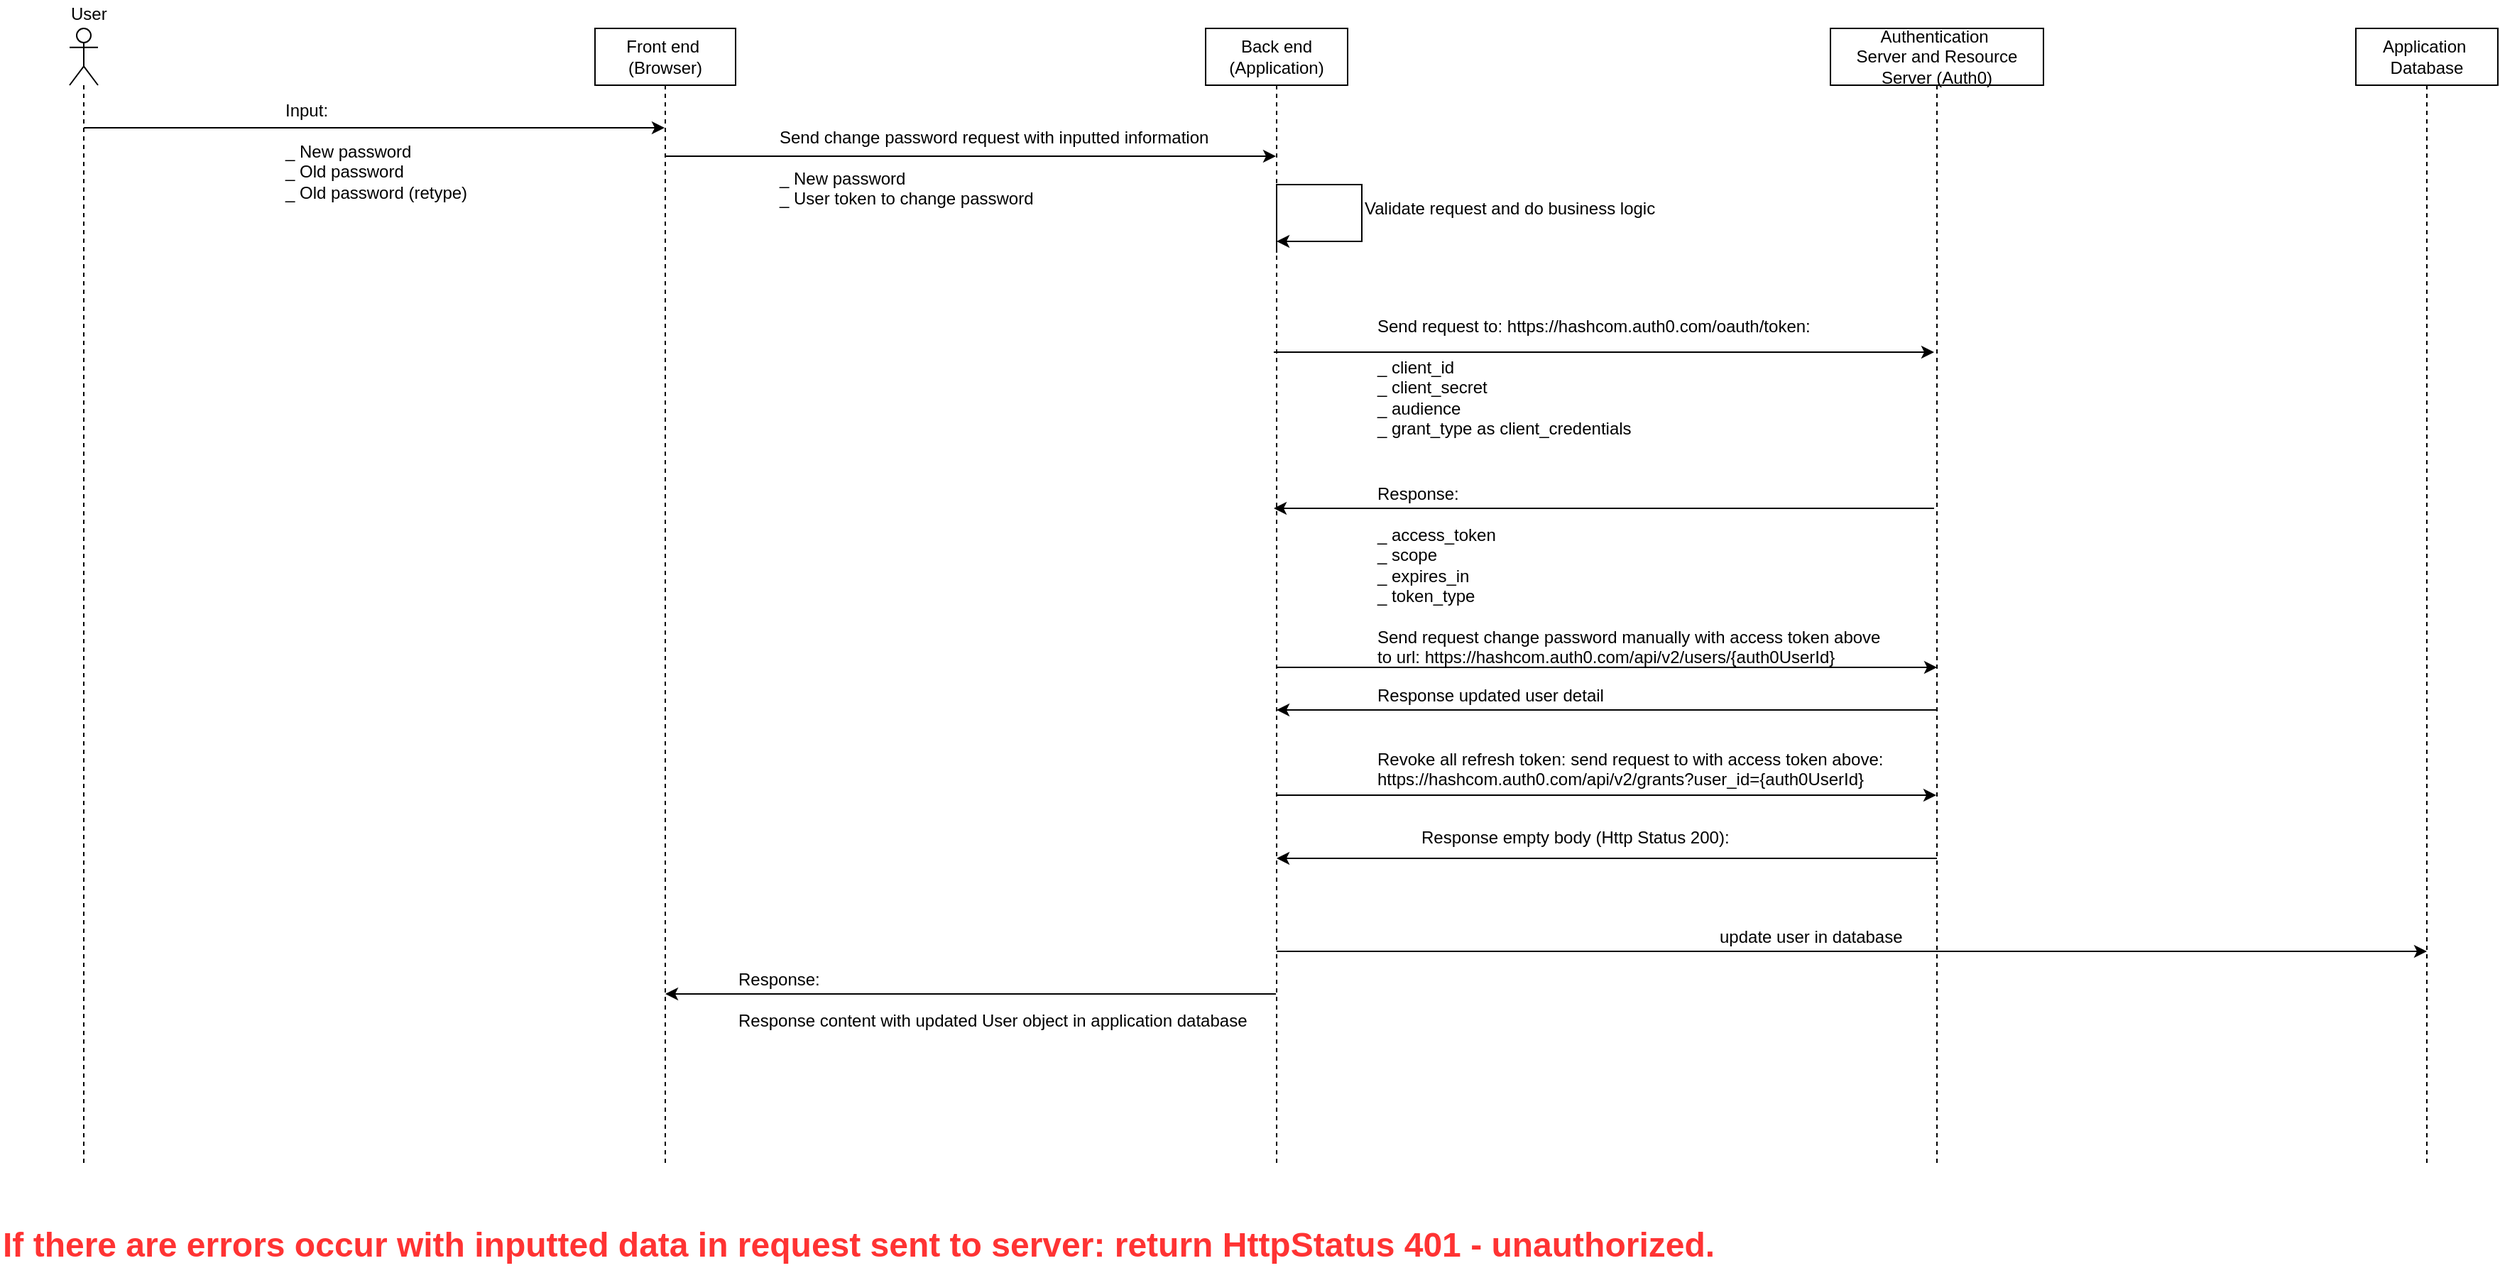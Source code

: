 <mxfile version="10.7.1" type="github"><diagram id="U5BOv9MktrhKUFazpU6f" name="Page-1"><mxGraphModel dx="1632" dy="787" grid="1" gridSize="10" guides="1" tooltips="1" connect="1" arrows="1" fold="1" page="1" pageScale="1" pageWidth="2339" pageHeight="3300" math="0" shadow="0"><root><mxCell id="0"/><mxCell id="1" parent="0"/><mxCell id="fdWZ5QuloVVGur6bjviQ-1" style="edgeStyle=orthogonalEdgeStyle;rounded=0;orthogonalLoop=1;jettySize=auto;html=1;" edge="1" parent="1" source="fdWZ5QuloVVGur6bjviQ-2" target="fdWZ5QuloVVGur6bjviQ-10"><mxGeometry relative="1" as="geometry"><Array as="points"><mxPoint x="790" y="130"/><mxPoint x="790" y="130"/></Array></mxGeometry></mxCell><mxCell id="fdWZ5QuloVVGur6bjviQ-2" value="Front end&amp;nbsp;&lt;br&gt;(Browser)&lt;br&gt;" style="shape=umlLifeline;perimeter=lifelinePerimeter;whiteSpace=wrap;html=1;container=1;collapsible=0;recursiveResize=0;outlineConnect=0;" vertex="1" parent="1"><mxGeometry x="520" y="40" width="99" height="800" as="geometry"/></mxCell><mxCell id="fdWZ5QuloVVGur6bjviQ-5" value="Authentication&amp;nbsp;&lt;br&gt;Server and Resource Server (Auth0)&lt;br&gt;" style="shape=umlLifeline;perimeter=lifelinePerimeter;whiteSpace=wrap;html=1;container=1;collapsible=0;recursiveResize=0;outlineConnect=0;" vertex="1" parent="1"><mxGeometry x="1390" y="40" width="150" height="800" as="geometry"/></mxCell><mxCell id="fdWZ5QuloVVGur6bjviQ-6" style="edgeStyle=orthogonalEdgeStyle;rounded=0;orthogonalLoop=1;jettySize=auto;html=1;" edge="1" parent="1" source="fdWZ5QuloVVGur6bjviQ-14" target="fdWZ5QuloVVGur6bjviQ-2"><mxGeometry relative="1" as="geometry"><mxPoint x="169.324" y="110.118" as="sourcePoint"/><Array as="points"><mxPoint x="440" y="110"/><mxPoint x="440" y="110"/></Array></mxGeometry></mxCell><mxCell id="fdWZ5QuloVVGur6bjviQ-8" style="edgeStyle=orthogonalEdgeStyle;rounded=0;orthogonalLoop=1;jettySize=auto;html=1;" edge="1" parent="1" source="fdWZ5QuloVVGur6bjviQ-10" target="fdWZ5QuloVVGur6bjviQ-2"><mxGeometry relative="1" as="geometry"><Array as="points"><mxPoint x="920" y="720"/><mxPoint x="920" y="720"/></Array></mxGeometry></mxCell><mxCell id="fdWZ5QuloVVGur6bjviQ-9" style="edgeStyle=orthogonalEdgeStyle;rounded=0;orthogonalLoop=1;jettySize=auto;html=1;" edge="1" parent="1"><mxGeometry relative="1" as="geometry"><mxPoint x="1810" y="690" as="targetPoint"/><Array as="points"><mxPoint x="1670.5" y="690"/><mxPoint x="1670.5" y="690"/></Array><mxPoint x="1000" y="690" as="sourcePoint"/></mxGeometry></mxCell><mxCell id="fdWZ5QuloVVGur6bjviQ-10" value="Back end&lt;br&gt;(Application)&lt;br&gt;" style="shape=umlLifeline;perimeter=lifelinePerimeter;whiteSpace=wrap;html=1;container=1;collapsible=0;recursiveResize=0;outlineConnect=0;" vertex="1" parent="1"><mxGeometry x="950" y="40" width="100" height="800" as="geometry"/></mxCell><mxCell id="fdWZ5QuloVVGur6bjviQ-11" value="Input:&amp;nbsp;&lt;br&gt;&lt;br&gt;_ New password&lt;br&gt;_ Old password&lt;br&gt;_ Old password (retype)&lt;br&gt;&lt;br&gt;" style="text;html=1;resizable=0;points=[];autosize=1;align=left;verticalAlign=top;spacingTop=-4;" vertex="1" parent="1"><mxGeometry x="300" y="88" width="140" height="90" as="geometry"/></mxCell><mxCell id="fdWZ5QuloVVGur6bjviQ-12" value="Send change password request with inputted information&lt;br&gt;&lt;br&gt;_ New password&lt;br&gt;_ User token to change password&amp;nbsp;&lt;br&gt;" style="text;html=1;resizable=0;points=[];autosize=1;align=left;verticalAlign=top;spacingTop=-4;" vertex="1" parent="1"><mxGeometry x="648" y="107" width="320" height="60" as="geometry"/></mxCell><mxCell id="fdWZ5QuloVVGur6bjviQ-13" value="Response empty body (Http Status 200):&lt;br&gt;&lt;br&gt;" style="text;html=1;resizable=0;points=[];autosize=1;align=left;verticalAlign=top;spacingTop=-4;" vertex="1" parent="1"><mxGeometry x="1100" y="600" width="230" height="30" as="geometry"/></mxCell><mxCell id="fdWZ5QuloVVGur6bjviQ-14" value="" style="shape=umlLifeline;participant=umlActor;perimeter=lifelinePerimeter;whiteSpace=wrap;html=1;container=1;collapsible=0;recursiveResize=0;verticalAlign=top;spacingTop=36;labelBackgroundColor=#ffffff;outlineConnect=0;" vertex="1" parent="1"><mxGeometry x="150" y="40" width="20" height="800" as="geometry"/></mxCell><mxCell id="fdWZ5QuloVVGur6bjviQ-15" value="User&amp;nbsp;&lt;br&gt;" style="text;html=1;resizable=0;points=[];autosize=1;align=left;verticalAlign=top;spacingTop=-4;" vertex="1" parent="1"><mxGeometry x="149" y="20" width="40" height="20" as="geometry"/></mxCell><mxCell id="fdWZ5QuloVVGur6bjviQ-16" value="Validate request and do business logic" style="text;html=1;resizable=0;points=[];autosize=1;align=left;verticalAlign=top;spacingTop=-4;" vertex="1" parent="1"><mxGeometry x="1060" y="157" width="220" height="20" as="geometry"/></mxCell><mxCell id="fdWZ5QuloVVGur6bjviQ-20" value="Application&amp;nbsp;&lt;br&gt;Database&lt;br&gt;" style="shape=umlLifeline;perimeter=lifelinePerimeter;whiteSpace=wrap;html=1;container=1;collapsible=0;recursiveResize=0;outlineConnect=0;" vertex="1" parent="1"><mxGeometry x="1760" y="40" width="100" height="800" as="geometry"/></mxCell><mxCell id="fdWZ5QuloVVGur6bjviQ-21" value="update user in database&amp;nbsp;&lt;br&gt;" style="text;html=1;resizable=0;points=[];autosize=1;align=left;verticalAlign=top;spacingTop=-4;" vertex="1" parent="1"><mxGeometry x="1310" y="670" width="150" height="20" as="geometry"/></mxCell><mxCell id="fdWZ5QuloVVGur6bjviQ-22" value="Response:&lt;br&gt;&lt;br&gt;Response content with updated User object in application database&lt;br&gt;" style="text;html=1;resizable=0;points=[];autosize=1;align=left;verticalAlign=top;spacingTop=-4;" vertex="1" parent="1"><mxGeometry x="619" y="700" width="370" height="40" as="geometry"/></mxCell><mxCell id="fdWZ5QuloVVGur6bjviQ-23" value="&lt;font style=&quot;font-size: 24px&quot; color=&quot;#ff3333&quot;&gt;If there are errors occur with inputted data in request sent to server: return HttpStatus 401 - unauthorized.&lt;/font&gt;&lt;br&gt;" style="text;html=1;resizable=0;points=[];autosize=1;align=left;verticalAlign=top;spacingTop=-4;fontStyle=1" vertex="1" parent="1"><mxGeometry x="101" y="880" width="1130" height="20" as="geometry"/></mxCell><mxCell id="fdWZ5QuloVVGur6bjviQ-26" style="edgeStyle=orthogonalEdgeStyle;rounded=0;orthogonalLoop=1;jettySize=auto;html=1;" edge="1" parent="1" target="fdWZ5QuloVVGur6bjviQ-10"><mxGeometry relative="1" as="geometry"><mxPoint x="1000" y="198" as="sourcePoint"/><mxPoint x="1050" y="218" as="targetPoint"/><Array as="points"><mxPoint x="1000" y="150"/><mxPoint x="1060" y="150"/><mxPoint x="1060" y="190"/></Array></mxGeometry></mxCell><mxCell id="fdWZ5QuloVVGur6bjviQ-27" style="edgeStyle=orthogonalEdgeStyle;rounded=0;orthogonalLoop=1;jettySize=auto;html=1;" edge="1" parent="1"><mxGeometry relative="1" as="geometry"><Array as="points"><mxPoint x="1218.5" y="378"/><mxPoint x="1218.5" y="378"/></Array><mxPoint x="1463" y="378" as="sourcePoint"/><mxPoint x="998" y="378" as="targetPoint"/></mxGeometry></mxCell><mxCell id="fdWZ5QuloVVGur6bjviQ-28" style="edgeStyle=orthogonalEdgeStyle;rounded=0;orthogonalLoop=1;jettySize=auto;html=1;" edge="1" parent="1"><mxGeometry relative="1" as="geometry"><Array as="points"><mxPoint x="1228.5" y="268"/><mxPoint x="1228.5" y="268"/></Array><mxPoint x="998" y="268" as="sourcePoint"/><mxPoint x="1463" y="268" as="targetPoint"/></mxGeometry></mxCell><mxCell id="fdWZ5QuloVVGur6bjviQ-29" value="Send request to:&amp;nbsp;&lt;span&gt;https://hashcom.auth0.com/oauth/token:&lt;br&gt;&lt;br&gt;_&amp;nbsp;&lt;/span&gt;&lt;span&gt;client_id&lt;/span&gt;&lt;span&gt;&lt;br&gt;&lt;/span&gt;&lt;span&gt;_ client_secret&lt;br&gt;_ audience&lt;br&gt;_ grant_type as&amp;nbsp;&lt;/span&gt;&lt;span&gt;client_credentials&lt;/span&gt;&lt;br&gt;" style="text;html=1;resizable=0;points=[];autosize=1;align=left;verticalAlign=top;spacingTop=-4;" vertex="1" parent="1"><mxGeometry x="1068.5" y="240" width="320" height="90" as="geometry"/></mxCell><mxCell id="fdWZ5QuloVVGur6bjviQ-30" value="Response:&lt;br&gt;&lt;br&gt;_ access_token&lt;br&gt;_ scope&lt;br&gt;_ expires_in&lt;br&gt;_ token_type&lt;br&gt;" style="text;html=1;resizable=0;points=[];autosize=1;align=left;verticalAlign=top;spacingTop=-4;" vertex="1" parent="1"><mxGeometry x="1068.5" y="358" width="100" height="90" as="geometry"/></mxCell><mxCell id="fdWZ5QuloVVGur6bjviQ-31" style="edgeStyle=orthogonalEdgeStyle;rounded=0;orthogonalLoop=1;jettySize=auto;html=1;" edge="1" parent="1"><mxGeometry relative="1" as="geometry"><Array as="points"><mxPoint x="1230.5" y="490"/><mxPoint x="1230.5" y="490"/></Array><mxPoint x="1000" y="490" as="sourcePoint"/><mxPoint x="1465" y="490" as="targetPoint"/></mxGeometry></mxCell><mxCell id="fdWZ5QuloVVGur6bjviQ-32" value="Send request change password manually with access token above&lt;br&gt;to url:&amp;nbsp;https://hashcom.auth0.com/api/v2/users/{auth0UserId}&lt;br&gt;" style="text;html=1;resizable=0;points=[];autosize=1;align=left;verticalAlign=top;spacingTop=-4;" vertex="1" parent="1"><mxGeometry x="1068.5" y="459" width="370" height="30" as="geometry"/></mxCell><mxCell id="fdWZ5QuloVVGur6bjviQ-33" style="edgeStyle=orthogonalEdgeStyle;rounded=0;orthogonalLoop=1;jettySize=auto;html=1;" edge="1" parent="1"><mxGeometry relative="1" as="geometry"><Array as="points"><mxPoint x="1220.5" y="520"/><mxPoint x="1220.5" y="520"/></Array><mxPoint x="1465" y="520" as="sourcePoint"/><mxPoint x="1000" y="520" as="targetPoint"/></mxGeometry></mxCell><mxCell id="fdWZ5QuloVVGur6bjviQ-34" value="Response updated user detail" style="text;html=1;resizable=0;points=[];autosize=1;align=left;verticalAlign=top;spacingTop=-4;" vertex="1" parent="1"><mxGeometry x="1068.5" y="500" width="170" height="20" as="geometry"/></mxCell><mxCell id="fdWZ5QuloVVGur6bjviQ-35" style="edgeStyle=orthogonalEdgeStyle;rounded=0;orthogonalLoop=1;jettySize=auto;html=1;" edge="1" parent="1"><mxGeometry relative="1" as="geometry"><Array as="points"><mxPoint x="1230" y="580"/><mxPoint x="1230" y="580"/></Array><mxPoint x="999.5" y="580" as="sourcePoint"/><mxPoint x="1464.5" y="580" as="targetPoint"/></mxGeometry></mxCell><mxCell id="fdWZ5QuloVVGur6bjviQ-36" style="edgeStyle=orthogonalEdgeStyle;rounded=0;orthogonalLoop=1;jettySize=auto;html=1;" edge="1" parent="1"><mxGeometry relative="1" as="geometry"><Array as="points"><mxPoint x="1220.5" y="624.5"/><mxPoint x="1220.5" y="624.5"/></Array><mxPoint x="1465" y="624.5" as="sourcePoint"/><mxPoint x="1000" y="624.5" as="targetPoint"/></mxGeometry></mxCell><mxCell id="fdWZ5QuloVVGur6bjviQ-37" value="Revoke all refresh token: send request to with access token above:&lt;br&gt;&lt;span&gt;https://hashcom.auth0.com/api/v2/grants?user_id={auth0UserId}&lt;/span&gt;&lt;br&gt;" style="text;html=1;resizable=0;points=[];autosize=1;align=left;verticalAlign=top;spacingTop=-4;" vertex="1" parent="1"><mxGeometry x="1068.5" y="545" width="370" height="30" as="geometry"/></mxCell></root></mxGraphModel></diagram></mxfile>